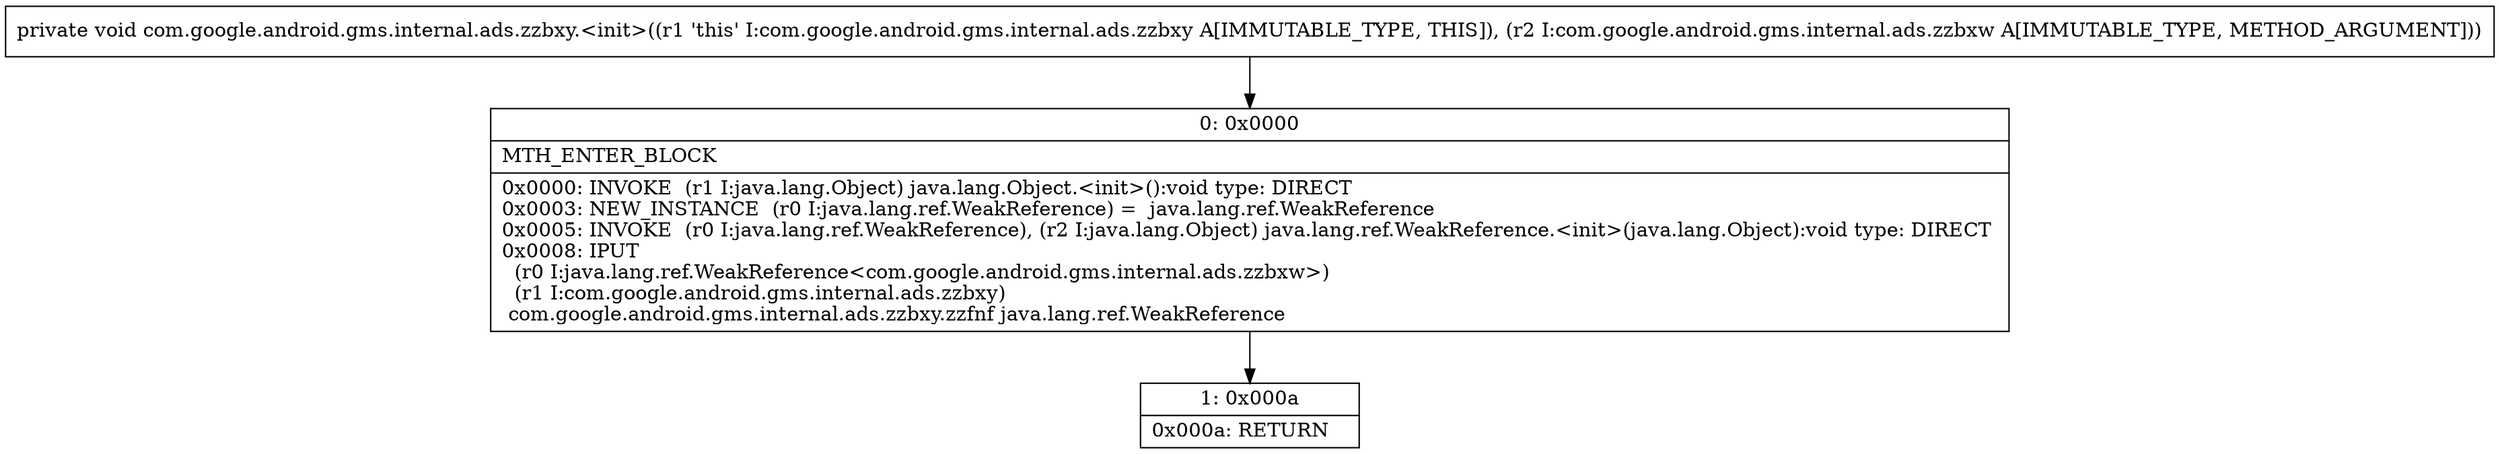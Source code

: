 digraph "CFG forcom.google.android.gms.internal.ads.zzbxy.\<init\>(Lcom\/google\/android\/gms\/internal\/ads\/zzbxw;)V" {
Node_0 [shape=record,label="{0\:\ 0x0000|MTH_ENTER_BLOCK\l|0x0000: INVOKE  (r1 I:java.lang.Object) java.lang.Object.\<init\>():void type: DIRECT \l0x0003: NEW_INSTANCE  (r0 I:java.lang.ref.WeakReference) =  java.lang.ref.WeakReference \l0x0005: INVOKE  (r0 I:java.lang.ref.WeakReference), (r2 I:java.lang.Object) java.lang.ref.WeakReference.\<init\>(java.lang.Object):void type: DIRECT \l0x0008: IPUT  \l  (r0 I:java.lang.ref.WeakReference\<com.google.android.gms.internal.ads.zzbxw\>)\l  (r1 I:com.google.android.gms.internal.ads.zzbxy)\l com.google.android.gms.internal.ads.zzbxy.zzfnf java.lang.ref.WeakReference \l}"];
Node_1 [shape=record,label="{1\:\ 0x000a|0x000a: RETURN   \l}"];
MethodNode[shape=record,label="{private void com.google.android.gms.internal.ads.zzbxy.\<init\>((r1 'this' I:com.google.android.gms.internal.ads.zzbxy A[IMMUTABLE_TYPE, THIS]), (r2 I:com.google.android.gms.internal.ads.zzbxw A[IMMUTABLE_TYPE, METHOD_ARGUMENT])) }"];
MethodNode -> Node_0;
Node_0 -> Node_1;
}

